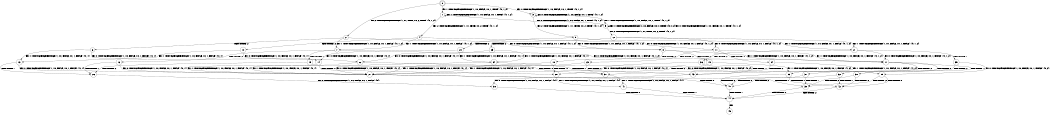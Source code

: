 digraph BCG {
size = "7, 10.5";
center = TRUE;
node [shape = circle];
0 [peripheries = 2];
0 -> 1 [label = "EX !1 !ATOMIC_EXCH_BRANCH (1, +0, FALSE, +0, 1, TRUE) !{0, 1, 2}"];
0 -> 2 [label = "EX !2 !ATOMIC_EXCH_BRANCH (1, +1, TRUE, +0, 2, TRUE) !{0, 1, 2}"];
0 -> 3 [label = "EX !0 !ATOMIC_EXCH_BRANCH (1, +0, FALSE, +0, 1, TRUE) !{0, 1, 2}"];
1 -> 4 [label = "EX !2 !ATOMIC_EXCH_BRANCH (1, +1, TRUE, +0, 2, TRUE) !{0, 1, 2}"];
1 -> 5 [label = "EX !0 !ATOMIC_EXCH_BRANCH (1, +0, FALSE, +0, 1, TRUE) !{0, 1, 2}"];
1 -> 1 [label = "EX !1 !ATOMIC_EXCH_BRANCH (1, +0, FALSE, +0, 1, TRUE) !{0, 1, 2}"];
2 -> 6 [label = "TERMINATE !2"];
2 -> 7 [label = "EX !1 !ATOMIC_EXCH_BRANCH (1, +0, FALSE, +0, 1, FALSE) !{0, 1, 2}"];
2 -> 8 [label = "EX !0 !ATOMIC_EXCH_BRANCH (1, +0, FALSE, +0, 1, FALSE) !{0, 1, 2}"];
3 -> 5 [label = "EX !1 !ATOMIC_EXCH_BRANCH (1, +0, FALSE, +0, 1, TRUE) !{0, 1, 2}"];
3 -> 9 [label = "EX !2 !ATOMIC_EXCH_BRANCH (1, +1, TRUE, +0, 2, TRUE) !{0, 1, 2}"];
3 -> 3 [label = "EX !0 !ATOMIC_EXCH_BRANCH (1, +0, FALSE, +0, 1, TRUE) !{0, 1, 2}"];
4 -> 10 [label = "TERMINATE !2"];
4 -> 11 [label = "EX !0 !ATOMIC_EXCH_BRANCH (1, +0, FALSE, +0, 1, FALSE) !{0, 1, 2}"];
4 -> 7 [label = "EX !1 !ATOMIC_EXCH_BRANCH (1, +0, FALSE, +0, 1, FALSE) !{0, 1, 2}"];
5 -> 12 [label = "EX !2 !ATOMIC_EXCH_BRANCH (1, +1, TRUE, +0, 2, TRUE) !{0, 1, 2}"];
5 -> 5 [label = "EX !1 !ATOMIC_EXCH_BRANCH (1, +0, FALSE, +0, 1, TRUE) !{0, 1, 2}"];
5 -> 5 [label = "EX !0 !ATOMIC_EXCH_BRANCH (1, +0, FALSE, +0, 1, TRUE) !{0, 1, 2}"];
6 -> 13 [label = "EX !1 !ATOMIC_EXCH_BRANCH (1, +0, FALSE, +0, 1, FALSE) !{0, 1}"];
6 -> 14 [label = "EX !0 !ATOMIC_EXCH_BRANCH (1, +0, FALSE, +0, 1, FALSE) !{0, 1}"];
7 -> 15 [label = "TERMINATE !1"];
7 -> 16 [label = "TERMINATE !2"];
7 -> 17 [label = "EX !0 !ATOMIC_EXCH_BRANCH (1, +0, FALSE, +0, 1, FALSE) !{0, 1, 2}"];
8 -> 18 [label = "TERMINATE !2"];
8 -> 19 [label = "TERMINATE !0"];
8 -> 17 [label = "EX !1 !ATOMIC_EXCH_BRANCH (1, +0, FALSE, +0, 1, FALSE) !{0, 1, 2}"];
9 -> 20 [label = "TERMINATE !2"];
9 -> 21 [label = "EX !1 !ATOMIC_EXCH_BRANCH (1, +0, FALSE, +0, 1, FALSE) !{0, 1, 2}"];
9 -> 8 [label = "EX !0 !ATOMIC_EXCH_BRANCH (1, +0, FALSE, +0, 1, FALSE) !{0, 1, 2}"];
10 -> 22 [label = "EX !0 !ATOMIC_EXCH_BRANCH (1, +0, FALSE, +0, 1, FALSE) !{0, 1}"];
10 -> 13 [label = "EX !1 !ATOMIC_EXCH_BRANCH (1, +0, FALSE, +0, 1, FALSE) !{0, 1}"];
11 -> 23 [label = "TERMINATE !2"];
11 -> 24 [label = "TERMINATE !0"];
11 -> 17 [label = "EX !1 !ATOMIC_EXCH_BRANCH (1, +0, FALSE, +0, 1, FALSE) !{0, 1, 2}"];
12 -> 25 [label = "TERMINATE !2"];
12 -> 21 [label = "EX !1 !ATOMIC_EXCH_BRANCH (1, +0, FALSE, +0, 1, FALSE) !{0, 1, 2}"];
12 -> 11 [label = "EX !0 !ATOMIC_EXCH_BRANCH (1, +0, FALSE, +0, 1, FALSE) !{0, 1, 2}"];
13 -> 26 [label = "TERMINATE !1"];
13 -> 27 [label = "EX !0 !ATOMIC_EXCH_BRANCH (1, +0, FALSE, +0, 1, FALSE) !{0, 1}"];
14 -> 28 [label = "TERMINATE !0"];
14 -> 27 [label = "EX !1 !ATOMIC_EXCH_BRANCH (1, +0, FALSE, +0, 1, FALSE) !{0, 1}"];
15 -> 26 [label = "TERMINATE !2"];
15 -> 29 [label = "EX !0 !ATOMIC_EXCH_BRANCH (1, +0, FALSE, +0, 1, FALSE) !{0, 2}"];
16 -> 26 [label = "TERMINATE !1"];
16 -> 27 [label = "EX !0 !ATOMIC_EXCH_BRANCH (1, +0, FALSE, +0, 1, FALSE) !{0, 1}"];
17 -> 30 [label = "TERMINATE !1"];
17 -> 31 [label = "TERMINATE !2"];
17 -> 32 [label = "TERMINATE !0"];
18 -> 28 [label = "TERMINATE !0"];
18 -> 27 [label = "EX !1 !ATOMIC_EXCH_BRANCH (1, +0, FALSE, +0, 1, FALSE) !{0, 1}"];
19 -> 28 [label = "TERMINATE !2"];
19 -> 33 [label = "EX !1 !ATOMIC_EXCH_BRANCH (1, +0, FALSE, +0, 1, FALSE) !{1, 2}"];
20 -> 34 [label = "EX !1 !ATOMIC_EXCH_BRANCH (1, +0, FALSE, +0, 1, FALSE) !{0, 1}"];
20 -> 14 [label = "EX !0 !ATOMIC_EXCH_BRANCH (1, +0, FALSE, +0, 1, FALSE) !{0, 1}"];
21 -> 35 [label = "TERMINATE !1"];
21 -> 36 [label = "TERMINATE !2"];
21 -> 17 [label = "EX !0 !ATOMIC_EXCH_BRANCH (1, +0, FALSE, +0, 1, FALSE) !{0, 1, 2}"];
22 -> 37 [label = "TERMINATE !0"];
22 -> 27 [label = "EX !1 !ATOMIC_EXCH_BRANCH (1, +0, FALSE, +0, 1, FALSE) !{0, 1}"];
23 -> 37 [label = "TERMINATE !0"];
23 -> 27 [label = "EX !1 !ATOMIC_EXCH_BRANCH (1, +0, FALSE, +0, 1, FALSE) !{0, 1}"];
24 -> 37 [label = "TERMINATE !2"];
24 -> 33 [label = "EX !1 !ATOMIC_EXCH_BRANCH (1, +0, FALSE, +0, 1, FALSE) !{1, 2}"];
25 -> 34 [label = "EX !1 !ATOMIC_EXCH_BRANCH (1, +0, FALSE, +0, 1, FALSE) !{0, 1}"];
25 -> 22 [label = "EX !0 !ATOMIC_EXCH_BRANCH (1, +0, FALSE, +0, 1, FALSE) !{0, 1}"];
26 -> 38 [label = "EX !0 !ATOMIC_EXCH_BRANCH (1, +0, FALSE, +0, 1, FALSE) !{0}"];
27 -> 39 [label = "TERMINATE !1"];
27 -> 40 [label = "TERMINATE !0"];
28 -> 41 [label = "EX !1 !ATOMIC_EXCH_BRANCH (1, +0, FALSE, +0, 1, FALSE) !{1}"];
29 -> 39 [label = "TERMINATE !2"];
29 -> 42 [label = "TERMINATE !0"];
30 -> 39 [label = "TERMINATE !2"];
30 -> 42 [label = "TERMINATE !0"];
31 -> 39 [label = "TERMINATE !1"];
31 -> 40 [label = "TERMINATE !0"];
32 -> 42 [label = "TERMINATE !1"];
32 -> 40 [label = "TERMINATE !2"];
33 -> 42 [label = "TERMINATE !1"];
33 -> 40 [label = "TERMINATE !2"];
34 -> 43 [label = "TERMINATE !1"];
34 -> 27 [label = "EX !0 !ATOMIC_EXCH_BRANCH (1, +0, FALSE, +0, 1, FALSE) !{0, 1}"];
35 -> 43 [label = "TERMINATE !2"];
35 -> 29 [label = "EX !0 !ATOMIC_EXCH_BRANCH (1, +0, FALSE, +0, 1, FALSE) !{0, 2}"];
36 -> 43 [label = "TERMINATE !1"];
36 -> 27 [label = "EX !0 !ATOMIC_EXCH_BRANCH (1, +0, FALSE, +0, 1, FALSE) !{0, 1}"];
37 -> 41 [label = "EX !1 !ATOMIC_EXCH_BRANCH (1, +0, FALSE, +0, 1, FALSE) !{1}"];
38 -> 44 [label = "TERMINATE !0"];
39 -> 44 [label = "TERMINATE !0"];
40 -> 44 [label = "TERMINATE !1"];
41 -> 44 [label = "TERMINATE !1"];
42 -> 44 [label = "TERMINATE !2"];
43 -> 38 [label = "EX !0 !ATOMIC_EXCH_BRANCH (1, +0, FALSE, +0, 1, FALSE) !{0}"];
44 -> 45 [label = "exit"];
}
